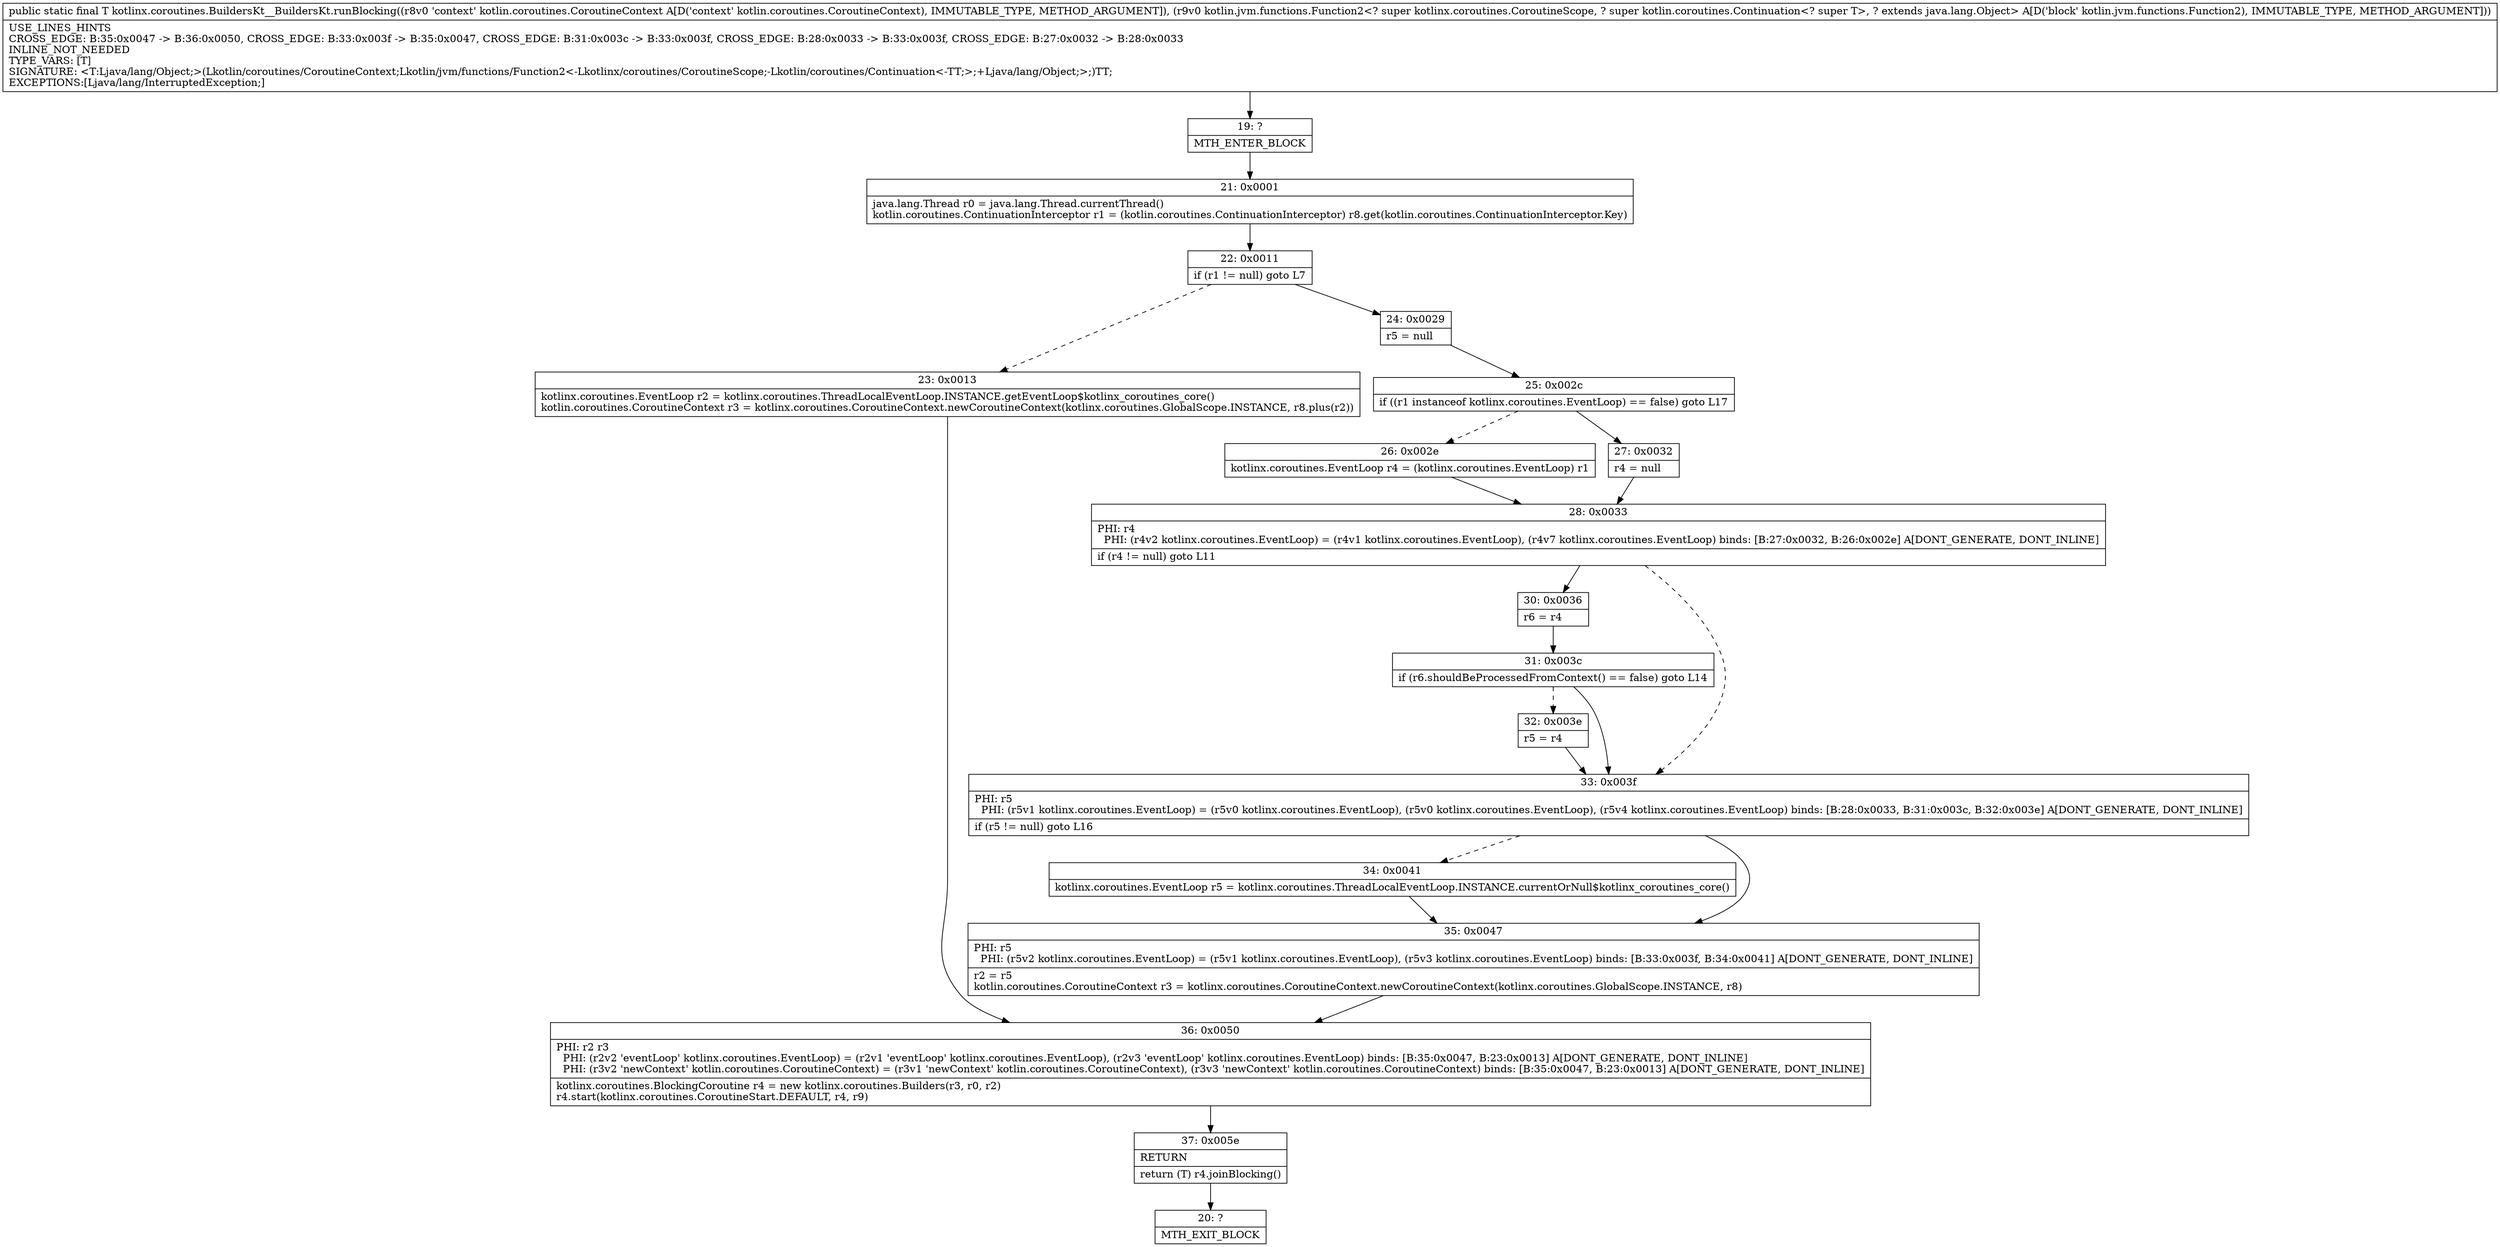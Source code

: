 digraph "CFG forkotlinx.coroutines.BuildersKt__BuildersKt.runBlocking(Lkotlin\/coroutines\/CoroutineContext;Lkotlin\/jvm\/functions\/Function2;)Ljava\/lang\/Object;" {
Node_19 [shape=record,label="{19\:\ ?|MTH_ENTER_BLOCK\l}"];
Node_21 [shape=record,label="{21\:\ 0x0001|java.lang.Thread r0 = java.lang.Thread.currentThread()\lkotlin.coroutines.ContinuationInterceptor r1 = (kotlin.coroutines.ContinuationInterceptor) r8.get(kotlin.coroutines.ContinuationInterceptor.Key)\l}"];
Node_22 [shape=record,label="{22\:\ 0x0011|if (r1 != null) goto L7\l}"];
Node_23 [shape=record,label="{23\:\ 0x0013|kotlinx.coroutines.EventLoop r2 = kotlinx.coroutines.ThreadLocalEventLoop.INSTANCE.getEventLoop$kotlinx_coroutines_core()\lkotlin.coroutines.CoroutineContext r3 = kotlinx.coroutines.CoroutineContext.newCoroutineContext(kotlinx.coroutines.GlobalScope.INSTANCE, r8.plus(r2))\l}"];
Node_36 [shape=record,label="{36\:\ 0x0050|PHI: r2 r3 \l  PHI: (r2v2 'eventLoop' kotlinx.coroutines.EventLoop) = (r2v1 'eventLoop' kotlinx.coroutines.EventLoop), (r2v3 'eventLoop' kotlinx.coroutines.EventLoop) binds: [B:35:0x0047, B:23:0x0013] A[DONT_GENERATE, DONT_INLINE]\l  PHI: (r3v2 'newContext' kotlin.coroutines.CoroutineContext) = (r3v1 'newContext' kotlin.coroutines.CoroutineContext), (r3v3 'newContext' kotlin.coroutines.CoroutineContext) binds: [B:35:0x0047, B:23:0x0013] A[DONT_GENERATE, DONT_INLINE]\l|kotlinx.coroutines.BlockingCoroutine r4 = new kotlinx.coroutines.Builders(r3, r0, r2)\lr4.start(kotlinx.coroutines.CoroutineStart.DEFAULT, r4, r9)\l}"];
Node_37 [shape=record,label="{37\:\ 0x005e|RETURN\l|return (T) r4.joinBlocking()\l}"];
Node_20 [shape=record,label="{20\:\ ?|MTH_EXIT_BLOCK\l}"];
Node_24 [shape=record,label="{24\:\ 0x0029|r5 = null\l}"];
Node_25 [shape=record,label="{25\:\ 0x002c|if ((r1 instanceof kotlinx.coroutines.EventLoop) == false) goto L17\l}"];
Node_26 [shape=record,label="{26\:\ 0x002e|kotlinx.coroutines.EventLoop r4 = (kotlinx.coroutines.EventLoop) r1\l}"];
Node_28 [shape=record,label="{28\:\ 0x0033|PHI: r4 \l  PHI: (r4v2 kotlinx.coroutines.EventLoop) = (r4v1 kotlinx.coroutines.EventLoop), (r4v7 kotlinx.coroutines.EventLoop) binds: [B:27:0x0032, B:26:0x002e] A[DONT_GENERATE, DONT_INLINE]\l|if (r4 != null) goto L11\l}"];
Node_30 [shape=record,label="{30\:\ 0x0036|r6 = r4\l}"];
Node_31 [shape=record,label="{31\:\ 0x003c|if (r6.shouldBeProcessedFromContext() == false) goto L14\l}"];
Node_32 [shape=record,label="{32\:\ 0x003e|r5 = r4\l}"];
Node_33 [shape=record,label="{33\:\ 0x003f|PHI: r5 \l  PHI: (r5v1 kotlinx.coroutines.EventLoop) = (r5v0 kotlinx.coroutines.EventLoop), (r5v0 kotlinx.coroutines.EventLoop), (r5v4 kotlinx.coroutines.EventLoop) binds: [B:28:0x0033, B:31:0x003c, B:32:0x003e] A[DONT_GENERATE, DONT_INLINE]\l|if (r5 != null) goto L16\l}"];
Node_34 [shape=record,label="{34\:\ 0x0041|kotlinx.coroutines.EventLoop r5 = kotlinx.coroutines.ThreadLocalEventLoop.INSTANCE.currentOrNull$kotlinx_coroutines_core()\l}"];
Node_35 [shape=record,label="{35\:\ 0x0047|PHI: r5 \l  PHI: (r5v2 kotlinx.coroutines.EventLoop) = (r5v1 kotlinx.coroutines.EventLoop), (r5v3 kotlinx.coroutines.EventLoop) binds: [B:33:0x003f, B:34:0x0041] A[DONT_GENERATE, DONT_INLINE]\l|r2 = r5\lkotlin.coroutines.CoroutineContext r3 = kotlinx.coroutines.CoroutineContext.newCoroutineContext(kotlinx.coroutines.GlobalScope.INSTANCE, r8)\l}"];
Node_27 [shape=record,label="{27\:\ 0x0032|r4 = null\l}"];
MethodNode[shape=record,label="{public static final T kotlinx.coroutines.BuildersKt__BuildersKt.runBlocking((r8v0 'context' kotlin.coroutines.CoroutineContext A[D('context' kotlin.coroutines.CoroutineContext), IMMUTABLE_TYPE, METHOD_ARGUMENT]), (r9v0 kotlin.jvm.functions.Function2\<? super kotlinx.coroutines.CoroutineScope, ? super kotlin.coroutines.Continuation\<? super T\>, ? extends java.lang.Object\> A[D('block' kotlin.jvm.functions.Function2), IMMUTABLE_TYPE, METHOD_ARGUMENT]))  | USE_LINES_HINTS\lCROSS_EDGE: B:35:0x0047 \-\> B:36:0x0050, CROSS_EDGE: B:33:0x003f \-\> B:35:0x0047, CROSS_EDGE: B:31:0x003c \-\> B:33:0x003f, CROSS_EDGE: B:28:0x0033 \-\> B:33:0x003f, CROSS_EDGE: B:27:0x0032 \-\> B:28:0x0033\lINLINE_NOT_NEEDED\lTYPE_VARS: [T]\lSIGNATURE: \<T:Ljava\/lang\/Object;\>(Lkotlin\/coroutines\/CoroutineContext;Lkotlin\/jvm\/functions\/Function2\<\-Lkotlinx\/coroutines\/CoroutineScope;\-Lkotlin\/coroutines\/Continuation\<\-TT;\>;+Ljava\/lang\/Object;\>;)TT;\lEXCEPTIONS:[Ljava\/lang\/InterruptedException;]\l}"];
MethodNode -> Node_19;Node_19 -> Node_21;
Node_21 -> Node_22;
Node_22 -> Node_23[style=dashed];
Node_22 -> Node_24;
Node_23 -> Node_36;
Node_36 -> Node_37;
Node_37 -> Node_20;
Node_24 -> Node_25;
Node_25 -> Node_26[style=dashed];
Node_25 -> Node_27;
Node_26 -> Node_28;
Node_28 -> Node_30;
Node_28 -> Node_33[style=dashed];
Node_30 -> Node_31;
Node_31 -> Node_32[style=dashed];
Node_31 -> Node_33;
Node_32 -> Node_33;
Node_33 -> Node_34[style=dashed];
Node_33 -> Node_35;
Node_34 -> Node_35;
Node_35 -> Node_36;
Node_27 -> Node_28;
}

